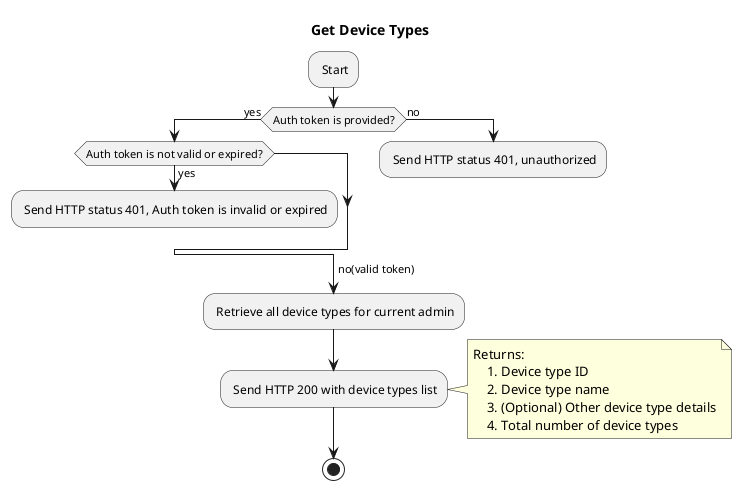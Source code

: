 @startuml Get Device Types
title Get Device Types

: Start;
if (Auth token is provided?) then (yes)
    if (Auth token is not valid or expired?) then (yes)
        : Send HTTP status 401, Auth token is invalid or expired;
        kill
    endif
else (no)
    : Send HTTP status 401, unauthorized;
    kill
endif
->no(valid token);
: Retrieve all device types for current admin;
: Send HTTP 200 with device types list;
note right
    Returns:
        1. Device type ID
        2. Device type name
        3. (Optional) Other device type details
        4. Total number of device types
end note
stop
@enduml
